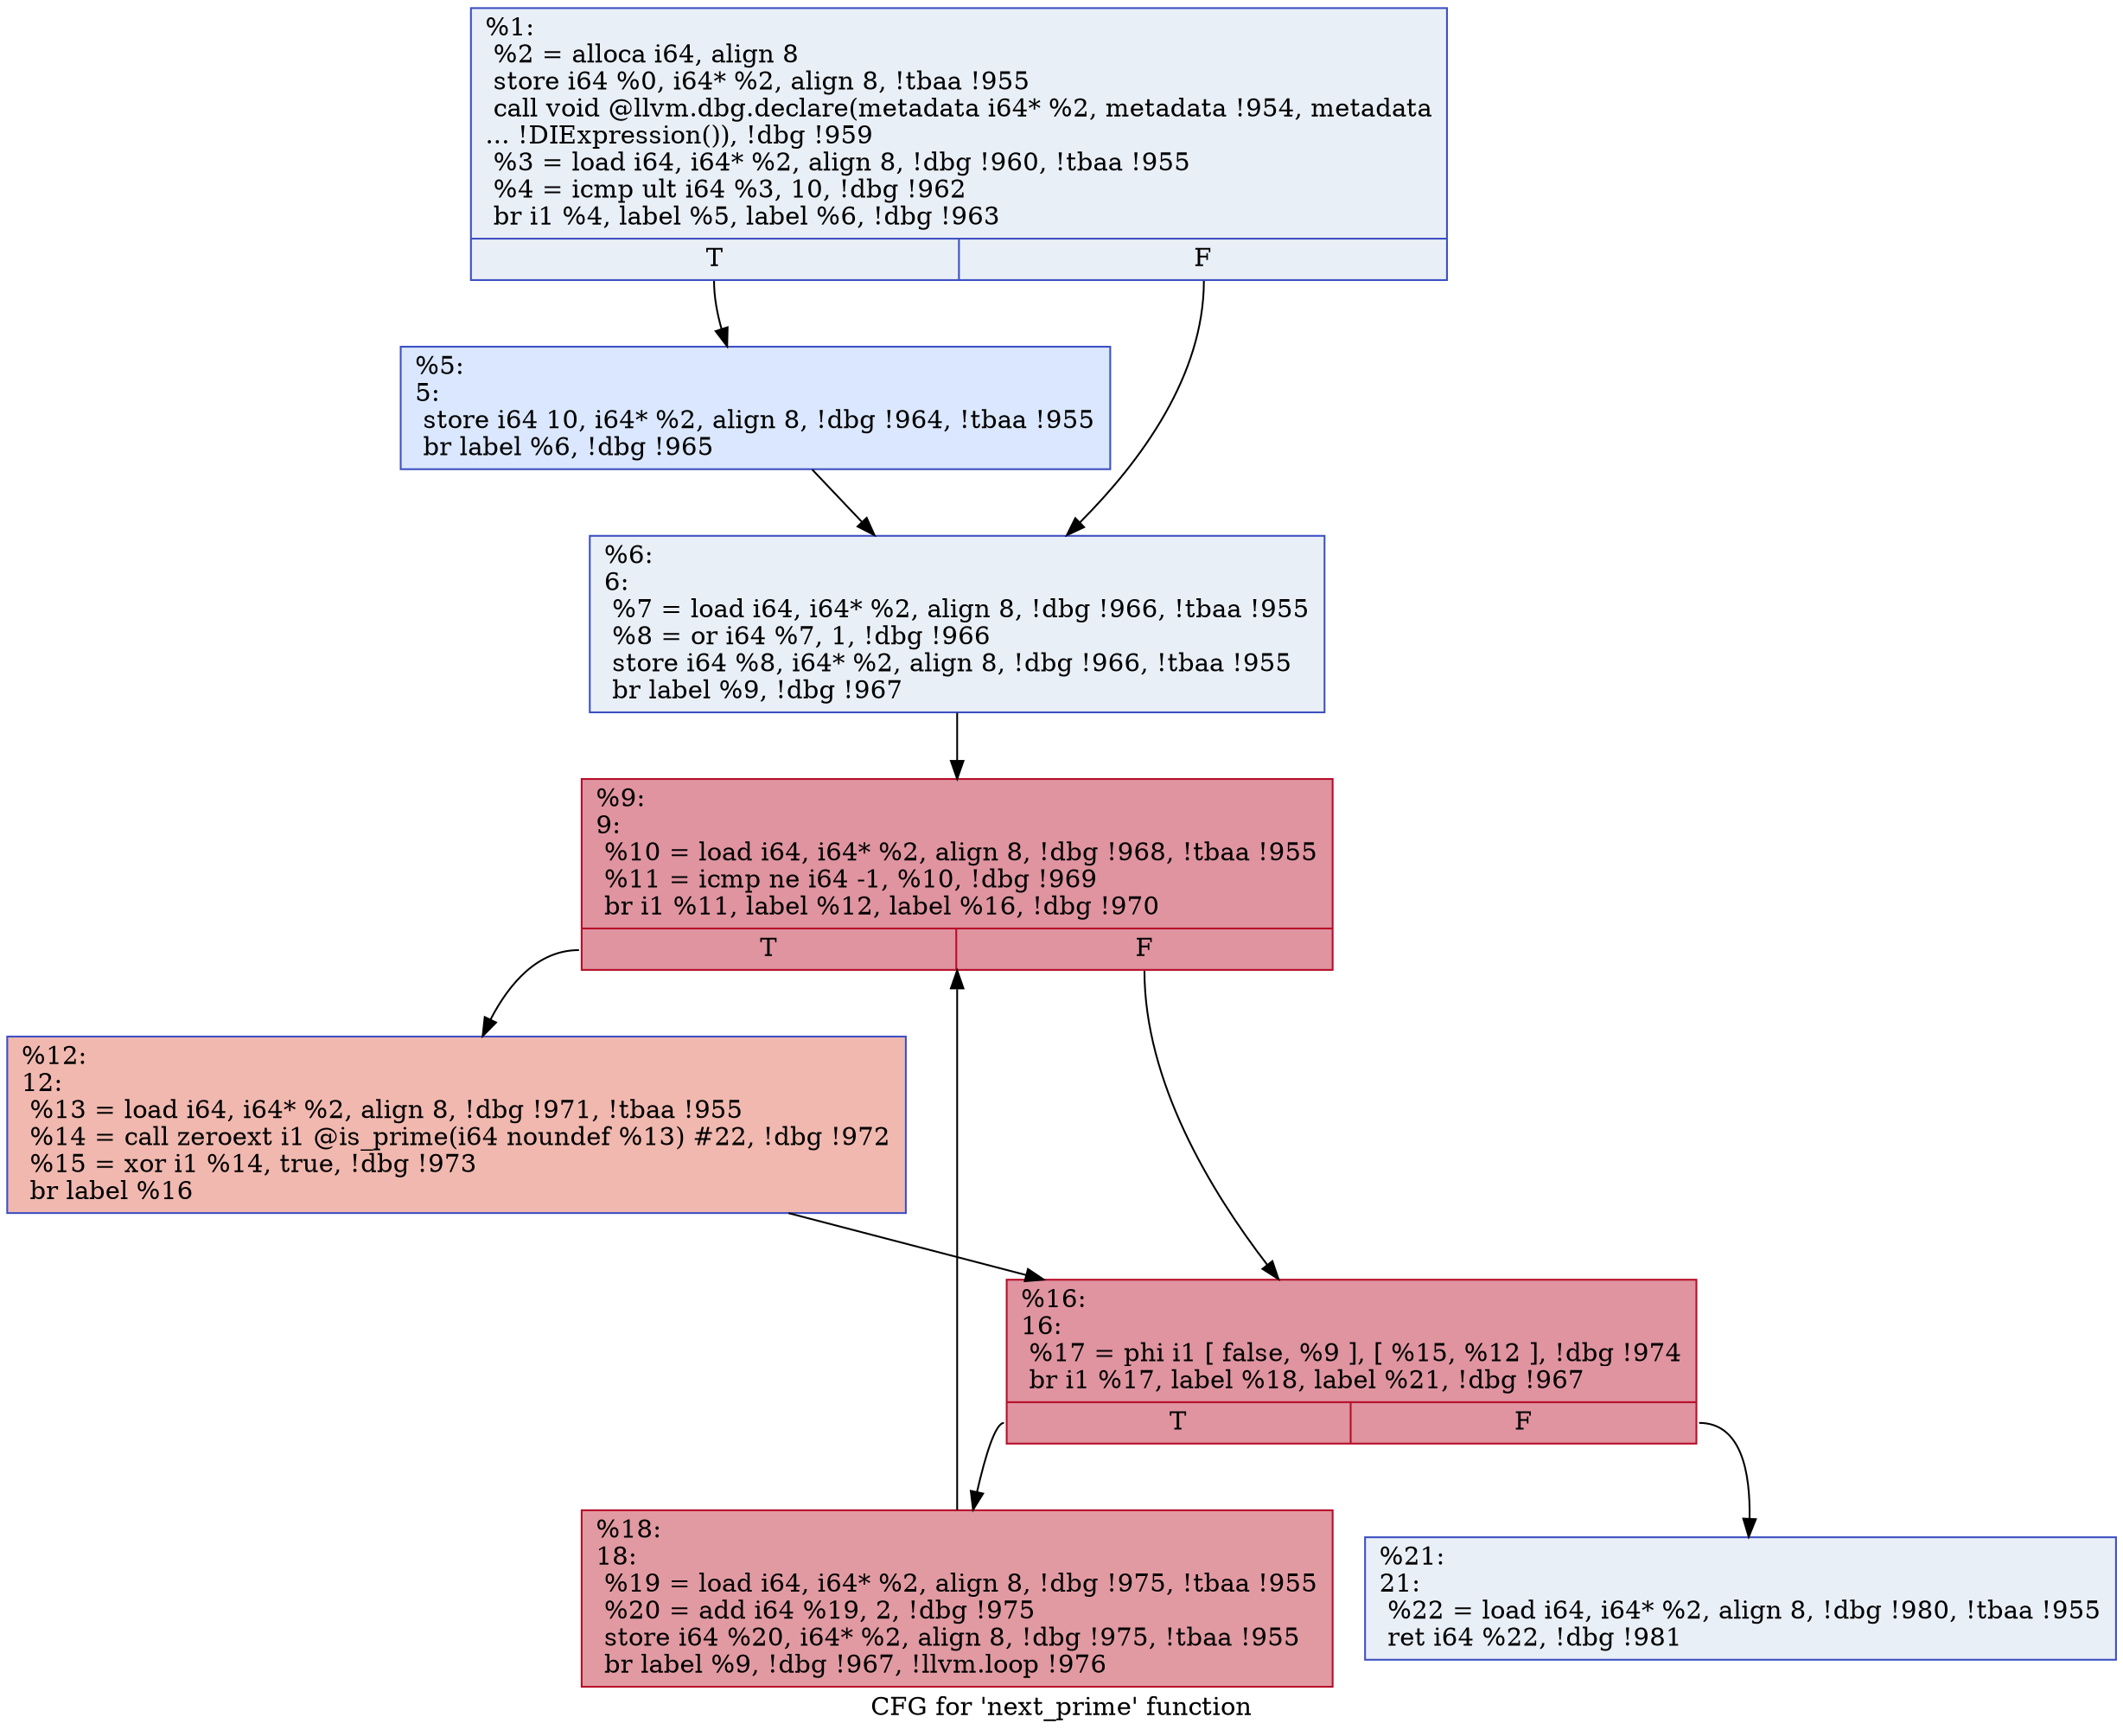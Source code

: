 digraph "CFG for 'next_prime' function" {
	label="CFG for 'next_prime' function";

	Node0x2169ad0 [shape=record,color="#3d50c3ff", style=filled, fillcolor="#cedaeb70",label="{%1:\l  %2 = alloca i64, align 8\l  store i64 %0, i64* %2, align 8, !tbaa !955\l  call void @llvm.dbg.declare(metadata i64* %2, metadata !954, metadata\l... !DIExpression()), !dbg !959\l  %3 = load i64, i64* %2, align 8, !dbg !960, !tbaa !955\l  %4 = icmp ult i64 %3, 10, !dbg !962\l  br i1 %4, label %5, label %6, !dbg !963\l|{<s0>T|<s1>F}}"];
	Node0x2169ad0:s0 -> Node0x2169b20;
	Node0x2169ad0:s1 -> Node0x2169b70;
	Node0x2169b20 [shape=record,color="#3d50c3ff", style=filled, fillcolor="#abc8fd70",label="{%5:\l5:                                                \l  store i64 10, i64* %2, align 8, !dbg !964, !tbaa !955\l  br label %6, !dbg !965\l}"];
	Node0x2169b20 -> Node0x2169b70;
	Node0x2169b70 [shape=record,color="#3d50c3ff", style=filled, fillcolor="#cedaeb70",label="{%6:\l6:                                                \l  %7 = load i64, i64* %2, align 8, !dbg !966, !tbaa !955\l  %8 = or i64 %7, 1, !dbg !966\l  store i64 %8, i64* %2, align 8, !dbg !966, !tbaa !955\l  br label %9, !dbg !967\l}"];
	Node0x2169b70 -> Node0x2169bc0;
	Node0x2169bc0 [shape=record,color="#b70d28ff", style=filled, fillcolor="#b70d2870",label="{%9:\l9:                                                \l  %10 = load i64, i64* %2, align 8, !dbg !968, !tbaa !955\l  %11 = icmp ne i64 -1, %10, !dbg !969\l  br i1 %11, label %12, label %16, !dbg !970\l|{<s0>T|<s1>F}}"];
	Node0x2169bc0:s0 -> Node0x2169c10;
	Node0x2169bc0:s1 -> Node0x2169c60;
	Node0x2169c10 [shape=record,color="#3d50c3ff", style=filled, fillcolor="#dc5d4a70",label="{%12:\l12:                                               \l  %13 = load i64, i64* %2, align 8, !dbg !971, !tbaa !955\l  %14 = call zeroext i1 @is_prime(i64 noundef %13) #22, !dbg !972\l  %15 = xor i1 %14, true, !dbg !973\l  br label %16\l}"];
	Node0x2169c10 -> Node0x2169c60;
	Node0x2169c60 [shape=record,color="#b70d28ff", style=filled, fillcolor="#b70d2870",label="{%16:\l16:                                               \l  %17 = phi i1 [ false, %9 ], [ %15, %12 ], !dbg !974\l  br i1 %17, label %18, label %21, !dbg !967\l|{<s0>T|<s1>F}}"];
	Node0x2169c60:s0 -> Node0x2169cb0;
	Node0x2169c60:s1 -> Node0x2169d00;
	Node0x2169cb0 [shape=record,color="#b70d28ff", style=filled, fillcolor="#bb1b2c70",label="{%18:\l18:                                               \l  %19 = load i64, i64* %2, align 8, !dbg !975, !tbaa !955\l  %20 = add i64 %19, 2, !dbg !975\l  store i64 %20, i64* %2, align 8, !dbg !975, !tbaa !955\l  br label %9, !dbg !967, !llvm.loop !976\l}"];
	Node0x2169cb0 -> Node0x2169bc0;
	Node0x2169d00 [shape=record,color="#3d50c3ff", style=filled, fillcolor="#cedaeb70",label="{%21:\l21:                                               \l  %22 = load i64, i64* %2, align 8, !dbg !980, !tbaa !955\l  ret i64 %22, !dbg !981\l}"];
}
